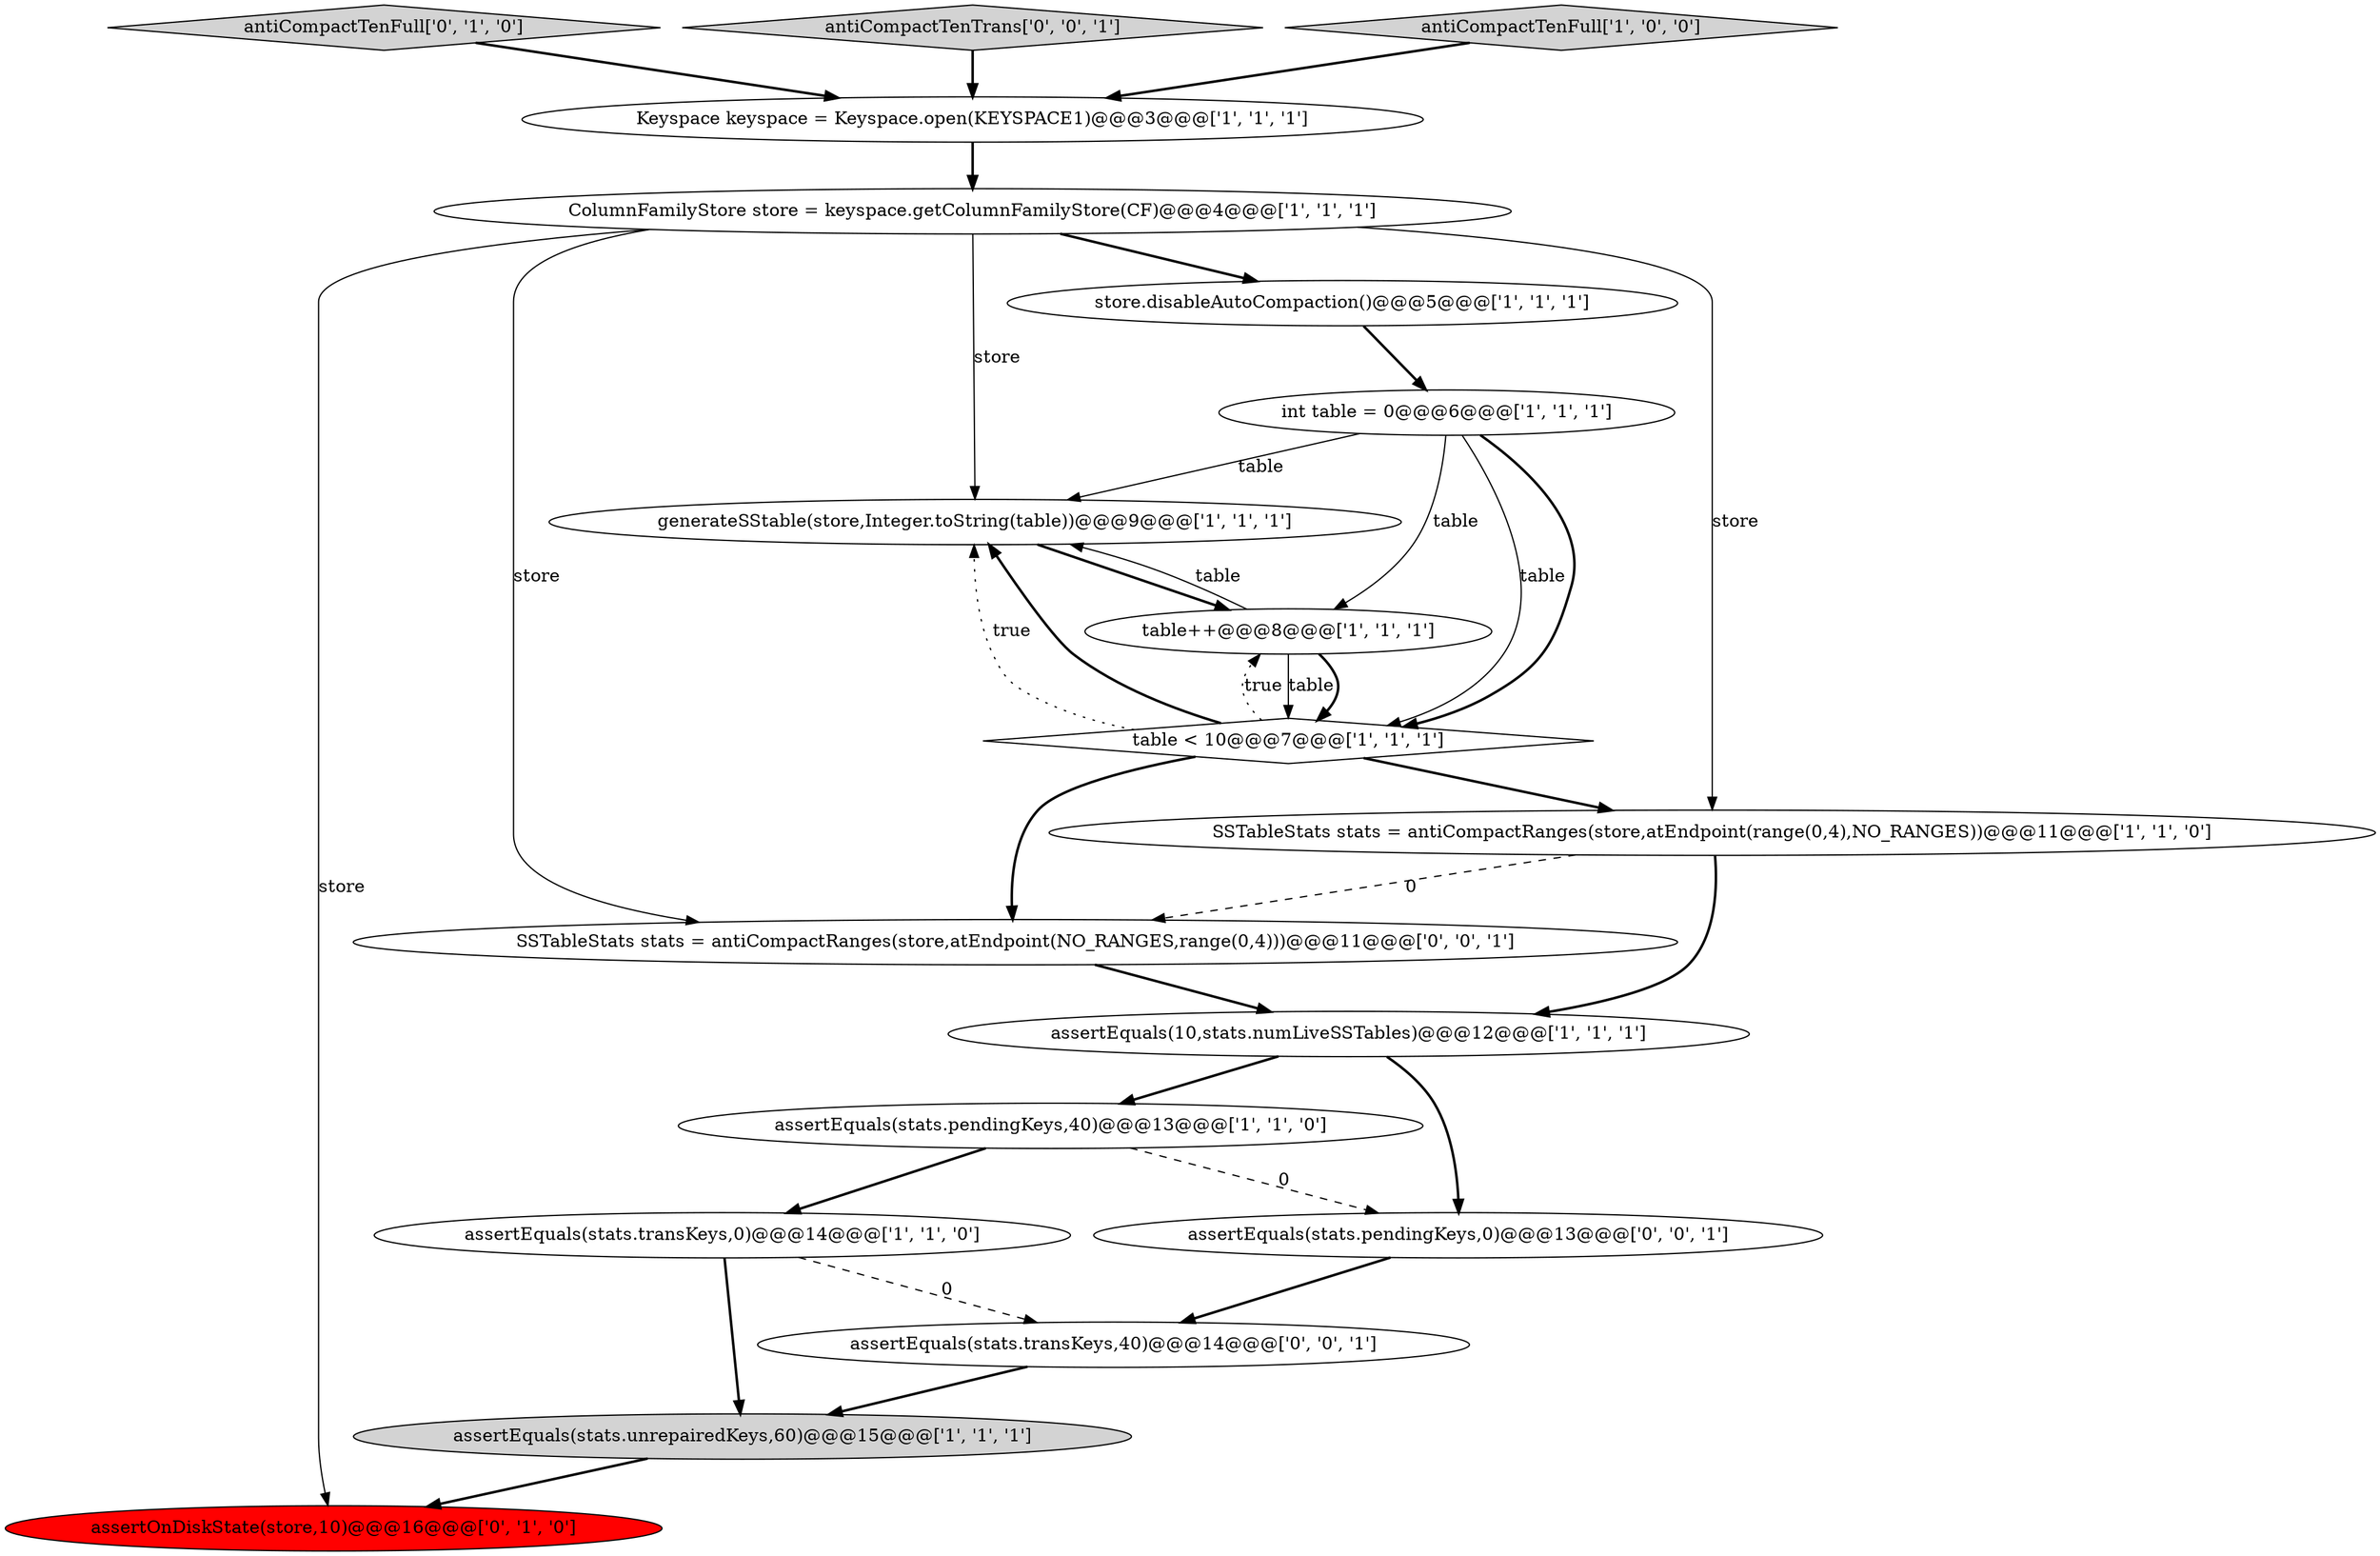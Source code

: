 digraph {
11 [style = filled, label = "assertEquals(stats.pendingKeys,40)@@@13@@@['1', '1', '0']", fillcolor = white, shape = ellipse image = "AAA0AAABBB1BBB"];
0 [style = filled, label = "generateSStable(store,Integer.toString(table))@@@9@@@['1', '1', '1']", fillcolor = white, shape = ellipse image = "AAA0AAABBB1BBB"];
3 [style = filled, label = "table++@@@8@@@['1', '1', '1']", fillcolor = white, shape = ellipse image = "AAA0AAABBB1BBB"];
14 [style = filled, label = "assertOnDiskState(store,10)@@@16@@@['0', '1', '0']", fillcolor = red, shape = ellipse image = "AAA1AAABBB2BBB"];
12 [style = filled, label = "store.disableAutoCompaction()@@@5@@@['1', '1', '1']", fillcolor = white, shape = ellipse image = "AAA0AAABBB1BBB"];
7 [style = filled, label = "assertEquals(10,stats.numLiveSSTables)@@@12@@@['1', '1', '1']", fillcolor = white, shape = ellipse image = "AAA0AAABBB1BBB"];
18 [style = filled, label = "SSTableStats stats = antiCompactRanges(store,atEndpoint(NO_RANGES,range(0,4)))@@@11@@@['0', '0', '1']", fillcolor = white, shape = ellipse image = "AAA0AAABBB3BBB"];
1 [style = filled, label = "ColumnFamilyStore store = keyspace.getColumnFamilyStore(CF)@@@4@@@['1', '1', '1']", fillcolor = white, shape = ellipse image = "AAA0AAABBB1BBB"];
10 [style = filled, label = "int table = 0@@@6@@@['1', '1', '1']", fillcolor = white, shape = ellipse image = "AAA0AAABBB1BBB"];
13 [style = filled, label = "antiCompactTenFull['0', '1', '0']", fillcolor = lightgray, shape = diamond image = "AAA0AAABBB2BBB"];
16 [style = filled, label = "assertEquals(stats.pendingKeys,0)@@@13@@@['0', '0', '1']", fillcolor = white, shape = ellipse image = "AAA0AAABBB3BBB"];
5 [style = filled, label = "table < 10@@@7@@@['1', '1', '1']", fillcolor = white, shape = diamond image = "AAA0AAABBB1BBB"];
6 [style = filled, label = "Keyspace keyspace = Keyspace.open(KEYSPACE1)@@@3@@@['1', '1', '1']", fillcolor = white, shape = ellipse image = "AAA0AAABBB1BBB"];
15 [style = filled, label = "assertEquals(stats.transKeys,40)@@@14@@@['0', '0', '1']", fillcolor = white, shape = ellipse image = "AAA0AAABBB3BBB"];
9 [style = filled, label = "SSTableStats stats = antiCompactRanges(store,atEndpoint(range(0,4),NO_RANGES))@@@11@@@['1', '1', '0']", fillcolor = white, shape = ellipse image = "AAA0AAABBB1BBB"];
17 [style = filled, label = "antiCompactTenTrans['0', '0', '1']", fillcolor = lightgray, shape = diamond image = "AAA0AAABBB3BBB"];
2 [style = filled, label = "assertEquals(stats.transKeys,0)@@@14@@@['1', '1', '0']", fillcolor = white, shape = ellipse image = "AAA0AAABBB1BBB"];
4 [style = filled, label = "antiCompactTenFull['1', '0', '0']", fillcolor = lightgray, shape = diamond image = "AAA0AAABBB1BBB"];
8 [style = filled, label = "assertEquals(stats.unrepairedKeys,60)@@@15@@@['1', '1', '1']", fillcolor = lightgray, shape = ellipse image = "AAA0AAABBB1BBB"];
0->3 [style = bold, label=""];
16->15 [style = bold, label=""];
7->11 [style = bold, label=""];
5->9 [style = bold, label=""];
17->6 [style = bold, label=""];
4->6 [style = bold, label=""];
11->16 [style = dashed, label="0"];
9->18 [style = dashed, label="0"];
3->5 [style = solid, label="table"];
10->0 [style = solid, label="table"];
1->0 [style = solid, label="store"];
8->14 [style = bold, label=""];
10->5 [style = solid, label="table"];
5->18 [style = bold, label=""];
1->14 [style = solid, label="store"];
5->0 [style = dotted, label="true"];
5->3 [style = dotted, label="true"];
9->7 [style = bold, label=""];
1->18 [style = solid, label="store"];
11->2 [style = bold, label=""];
3->0 [style = solid, label="table"];
10->3 [style = solid, label="table"];
2->15 [style = dashed, label="0"];
6->1 [style = bold, label=""];
3->5 [style = bold, label=""];
12->10 [style = bold, label=""];
10->5 [style = bold, label=""];
5->0 [style = bold, label=""];
7->16 [style = bold, label=""];
1->12 [style = bold, label=""];
13->6 [style = bold, label=""];
18->7 [style = bold, label=""];
15->8 [style = bold, label=""];
2->8 [style = bold, label=""];
1->9 [style = solid, label="store"];
}
